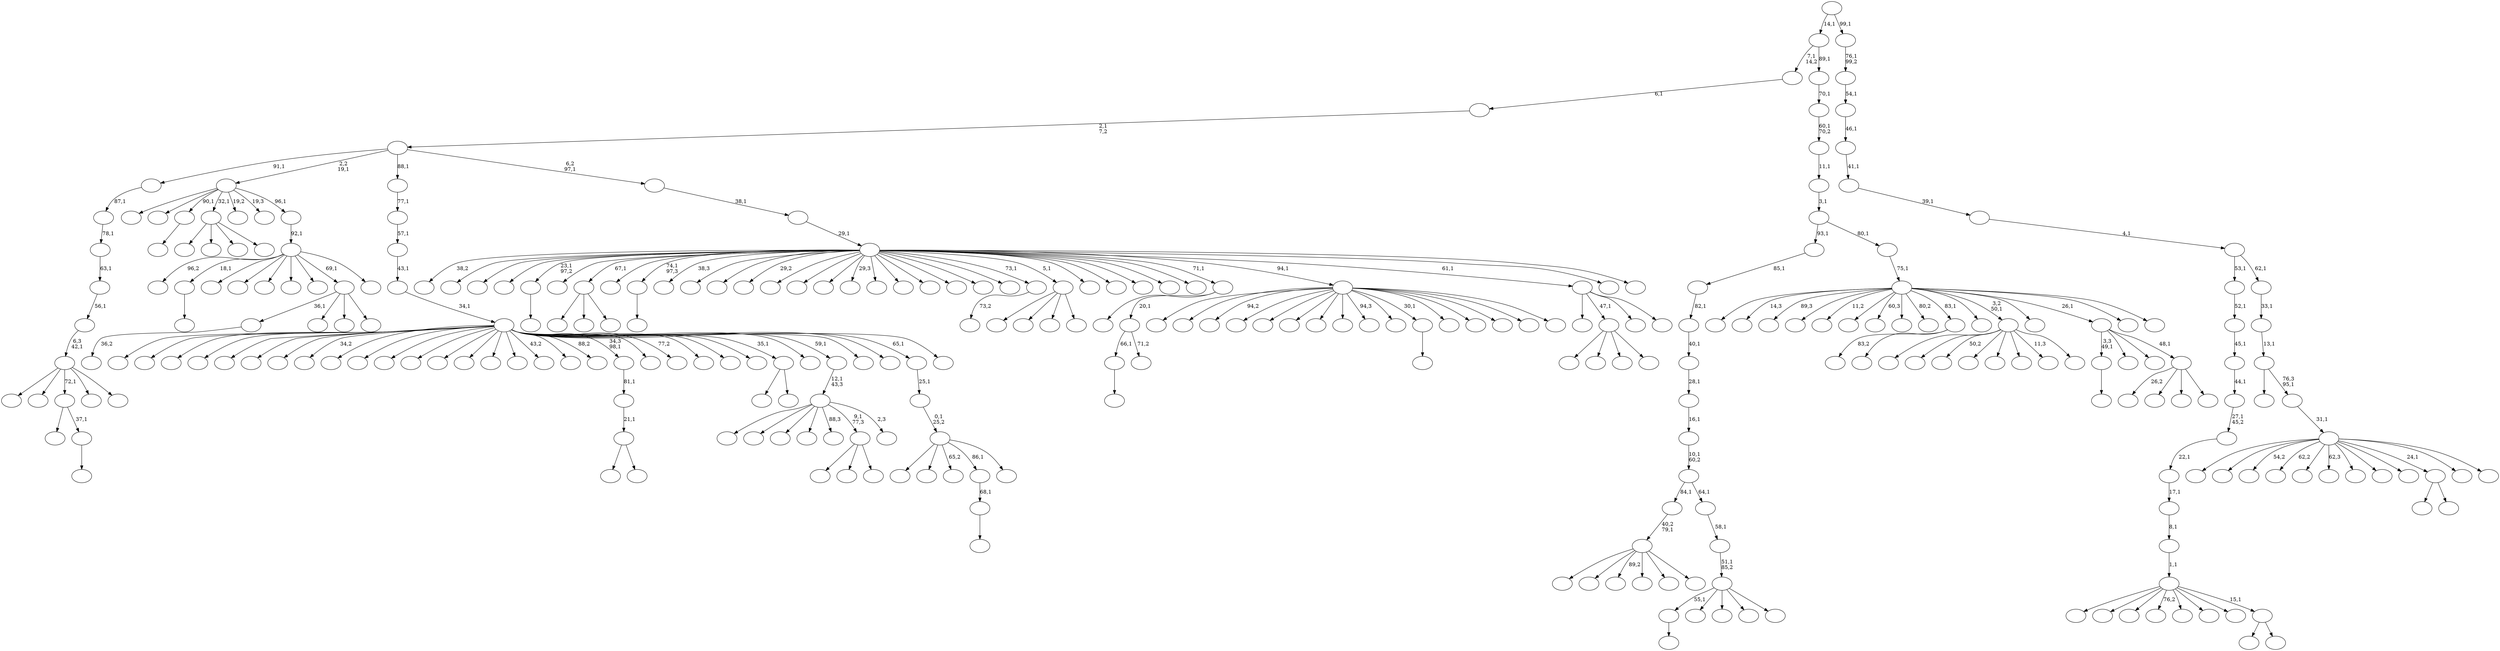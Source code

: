 digraph T {
	300 [label=""]
	299 [label=""]
	298 [label=""]
	297 [label=""]
	296 [label=""]
	295 [label=""]
	294 [label=""]
	293 [label=""]
	292 [label=""]
	291 [label=""]
	290 [label=""]
	289 [label=""]
	288 [label=""]
	287 [label=""]
	286 [label=""]
	285 [label=""]
	284 [label=""]
	283 [label=""]
	282 [label=""]
	281 [label=""]
	280 [label=""]
	279 [label=""]
	278 [label=""]
	277 [label=""]
	276 [label=""]
	275 [label=""]
	274 [label=""]
	273 [label=""]
	272 [label=""]
	271 [label=""]
	270 [label=""]
	269 [label=""]
	268 [label=""]
	267 [label=""]
	266 [label=""]
	265 [label=""]
	264 [label=""]
	263 [label=""]
	262 [label=""]
	261 [label=""]
	260 [label=""]
	259 [label=""]
	258 [label=""]
	257 [label=""]
	256 [label=""]
	255 [label=""]
	254 [label=""]
	253 [label=""]
	252 [label=""]
	251 [label=""]
	250 [label=""]
	249 [label=""]
	248 [label=""]
	247 [label=""]
	246 [label=""]
	245 [label=""]
	244 [label=""]
	243 [label=""]
	242 [label=""]
	241 [label=""]
	240 [label=""]
	239 [label=""]
	238 [label=""]
	237 [label=""]
	236 [label=""]
	235 [label=""]
	234 [label=""]
	233 [label=""]
	232 [label=""]
	231 [label=""]
	230 [label=""]
	229 [label=""]
	228 [label=""]
	227 [label=""]
	226 [label=""]
	225 [label=""]
	224 [label=""]
	223 [label=""]
	222 [label=""]
	221 [label=""]
	220 [label=""]
	219 [label=""]
	218 [label=""]
	217 [label=""]
	216 [label=""]
	215 [label=""]
	214 [label=""]
	213 [label=""]
	212 [label=""]
	211 [label=""]
	210 [label=""]
	209 [label=""]
	208 [label=""]
	207 [label=""]
	206 [label=""]
	205 [label=""]
	204 [label=""]
	203 [label=""]
	202 [label=""]
	201 [label=""]
	200 [label=""]
	199 [label=""]
	198 [label=""]
	197 [label=""]
	196 [label=""]
	195 [label=""]
	194 [label=""]
	193 [label=""]
	192 [label=""]
	191 [label=""]
	190 [label=""]
	189 [label=""]
	188 [label=""]
	187 [label=""]
	186 [label=""]
	185 [label=""]
	184 [label=""]
	183 [label=""]
	182 [label=""]
	181 [label=""]
	180 [label=""]
	179 [label=""]
	178 [label=""]
	177 [label=""]
	176 [label=""]
	175 [label=""]
	174 [label=""]
	173 [label=""]
	172 [label=""]
	171 [label=""]
	170 [label=""]
	169 [label=""]
	168 [label=""]
	167 [label=""]
	166 [label=""]
	165 [label=""]
	164 [label=""]
	163 [label=""]
	162 [label=""]
	161 [label=""]
	160 [label=""]
	159 [label=""]
	158 [label=""]
	157 [label=""]
	156 [label=""]
	155 [label=""]
	154 [label=""]
	153 [label=""]
	152 [label=""]
	151 [label=""]
	150 [label=""]
	149 [label=""]
	148 [label=""]
	147 [label=""]
	146 [label=""]
	145 [label=""]
	144 [label=""]
	143 [label=""]
	142 [label=""]
	141 [label=""]
	140 [label=""]
	139 [label=""]
	138 [label=""]
	137 [label=""]
	136 [label=""]
	135 [label=""]
	134 [label=""]
	133 [label=""]
	132 [label=""]
	131 [label=""]
	130 [label=""]
	129 [label=""]
	128 [label=""]
	127 [label=""]
	126 [label=""]
	125 [label=""]
	124 [label=""]
	123 [label=""]
	122 [label=""]
	121 [label=""]
	120 [label=""]
	119 [label=""]
	118 [label=""]
	117 [label=""]
	116 [label=""]
	115 [label=""]
	114 [label=""]
	113 [label=""]
	112 [label=""]
	111 [label=""]
	110 [label=""]
	109 [label=""]
	108 [label=""]
	107 [label=""]
	106 [label=""]
	105 [label=""]
	104 [label=""]
	103 [label=""]
	102 [label=""]
	101 [label=""]
	100 [label=""]
	99 [label=""]
	98 [label=""]
	97 [label=""]
	96 [label=""]
	95 [label=""]
	94 [label=""]
	93 [label=""]
	92 [label=""]
	91 [label=""]
	90 [label=""]
	89 [label=""]
	88 [label=""]
	87 [label=""]
	86 [label=""]
	85 [label=""]
	84 [label=""]
	83 [label=""]
	82 [label=""]
	81 [label=""]
	80 [label=""]
	79 [label=""]
	78 [label=""]
	77 [label=""]
	76 [label=""]
	75 [label=""]
	74 [label=""]
	73 [label=""]
	72 [label=""]
	71 [label=""]
	70 [label=""]
	69 [label=""]
	68 [label=""]
	67 [label=""]
	66 [label=""]
	65 [label=""]
	64 [label=""]
	63 [label=""]
	62 [label=""]
	61 [label=""]
	60 [label=""]
	59 [label=""]
	58 [label=""]
	57 [label=""]
	56 [label=""]
	55 [label=""]
	54 [label=""]
	53 [label=""]
	52 [label=""]
	51 [label=""]
	50 [label=""]
	49 [label=""]
	48 [label=""]
	47 [label=""]
	46 [label=""]
	45 [label=""]
	44 [label=""]
	43 [label=""]
	42 [label=""]
	41 [label=""]
	40 [label=""]
	39 [label=""]
	38 [label=""]
	37 [label=""]
	36 [label=""]
	35 [label=""]
	34 [label=""]
	33 [label=""]
	32 [label=""]
	31 [label=""]
	30 [label=""]
	29 [label=""]
	28 [label=""]
	27 [label=""]
	26 [label=""]
	25 [label=""]
	24 [label=""]
	23 [label=""]
	22 [label=""]
	21 [label=""]
	20 [label=""]
	19 [label=""]
	18 [label=""]
	17 [label=""]
	16 [label=""]
	15 [label=""]
	14 [label=""]
	13 [label=""]
	12 [label=""]
	11 [label=""]
	10 [label=""]
	9 [label=""]
	8 [label=""]
	7 [label=""]
	6 [label=""]
	5 [label=""]
	4 [label=""]
	3 [label=""]
	2 [label=""]
	1 [label=""]
	0 [label=""]
	279 -> 280 [label=""]
	272 -> 273 [label=""]
	270 -> 271 [label=""]
	266 -> 267 [label=""]
	255 -> 275 [label=""]
	255 -> 259 [label=""]
	255 -> 256 [label=""]
	241 -> 242 [label=""]
	231 -> 232 [label="36,2"]
	215 -> 216 [label=""]
	187 -> 188 [label=""]
	172 -> 173 [label=""]
	167 -> 168 [label="73,2"]
	165 -> 277 [label=""]
	165 -> 166 [label=""]
	164 -> 165 [label="21,1"]
	163 -> 164 [label="81,1"]
	159 -> 262 [label=""]
	159 -> 189 [label=""]
	159 -> 181 [label=""]
	159 -> 160 [label=""]
	156 -> 282 [label=""]
	156 -> 257 [label=""]
	156 -> 196 [label=""]
	156 -> 157 [label=""]
	145 -> 146 [label=""]
	144 -> 300 [label=""]
	144 -> 145 [label="37,1"]
	128 -> 187 [label="66,1"]
	128 -> 129 [label="71,2"]
	127 -> 158 [label=""]
	127 -> 128 [label="20,1"]
	121 -> 269 [label=""]
	121 -> 122 [label=""]
	117 -> 221 [label="83,2"]
	117 -> 118 [label=""]
	112 -> 297 [label=""]
	112 -> 249 [label=""]
	112 -> 219 [label="89,2"]
	112 -> 218 [label=""]
	112 -> 137 [label=""]
	112 -> 113 [label=""]
	111 -> 112 [label="40,2\n79,1"]
	109 -> 281 [label=""]
	109 -> 253 [label=""]
	109 -> 110 [label=""]
	107 -> 293 [label=""]
	107 -> 289 [label=""]
	107 -> 115 [label=""]
	107 -> 108 [label=""]
	103 -> 231 [label="36,1"]
	103 -> 211 [label=""]
	103 -> 161 [label=""]
	103 -> 104 [label=""]
	96 -> 223 [label=""]
	96 -> 200 [label=""]
	96 -> 144 [label="72,1"]
	96 -> 131 [label=""]
	96 -> 97 [label=""]
	95 -> 96 [label="6,3\n42,1"]
	94 -> 95 [label="56,1"]
	93 -> 94 [label="63,1"]
	92 -> 93 [label="78,1"]
	91 -> 92 [label="87,1"]
	89 -> 291 [label=""]
	89 -> 268 [label=""]
	89 -> 237 [label="50,2"]
	89 -> 233 [label=""]
	89 -> 212 [label=""]
	89 -> 175 [label=""]
	89 -> 119 [label="11,3"]
	89 -> 90 [label=""]
	87 -> 266 [label="55,1"]
	87 -> 224 [label=""]
	87 -> 185 [label=""]
	87 -> 150 [label=""]
	87 -> 88 [label=""]
	86 -> 87 [label="51,1\n85,2"]
	85 -> 86 [label="58,1"]
	84 -> 111 [label="84,1"]
	84 -> 85 [label="64,1"]
	83 -> 84 [label="10,1\n60,2"]
	82 -> 83 [label="16,1"]
	81 -> 82 [label="28,1"]
	80 -> 81 [label="40,1"]
	79 -> 80 [label="82,1"]
	78 -> 79 [label="85,1"]
	76 -> 263 [label=""]
	76 -> 236 [label=""]
	76 -> 204 [label=""]
	76 -> 141 [label=""]
	76 -> 116 [label="88,3"]
	76 -> 109 [label="9,1\n77,3"]
	76 -> 77 [label="2,3"]
	75 -> 76 [label="12,1\n43,3"]
	73 -> 74 [label=""]
	72 -> 73 [label="68,1"]
	69 -> 285 [label=""]
	69 -> 265 [label=""]
	69 -> 264 [label="94,2"]
	69 -> 261 [label=""]
	69 -> 251 [label=""]
	69 -> 248 [label=""]
	69 -> 246 [label=""]
	69 -> 243 [label=""]
	69 -> 227 [label="94,3"]
	69 -> 222 [label=""]
	69 -> 215 [label="30,1"]
	69 -> 190 [label=""]
	69 -> 136 [label=""]
	69 -> 120 [label=""]
	69 -> 101 [label=""]
	69 -> 70 [label=""]
	63 -> 274 [label="26,2"]
	63 -> 228 [label=""]
	63 -> 149 [label=""]
	63 -> 64 [label=""]
	62 -> 272 [label="3,3\n49,1"]
	62 -> 195 [label=""]
	62 -> 178 [label=""]
	62 -> 63 [label="48,1"]
	60 -> 278 [label="96,2"]
	60 -> 270 [label="18,1"]
	60 -> 214 [label=""]
	60 -> 209 [label=""]
	60 -> 183 [label=""]
	60 -> 152 [label=""]
	60 -> 134 [label=""]
	60 -> 103 [label="69,1"]
	60 -> 61 [label=""]
	59 -> 60 [label="92,1"]
	58 -> 199 [label=""]
	58 -> 197 [label=""]
	58 -> 172 [label="90,1"]
	58 -> 156 [label="32,1"]
	58 -> 148 [label="19,2"]
	58 -> 123 [label="19,3"]
	58 -> 59 [label="96,1"]
	56 -> 194 [label=""]
	56 -> 162 [label=""]
	56 -> 126 [label="65,2"]
	56 -> 72 [label="86,1"]
	56 -> 57 [label=""]
	55 -> 56 [label="0,1\n25,2"]
	54 -> 55 [label="25,1"]
	52 -> 205 [label=""]
	52 -> 53 [label=""]
	51 -> 283 [label=""]
	51 -> 252 [label=""]
	51 -> 229 [label=""]
	51 -> 213 [label="76,2"]
	51 -> 143 [label=""]
	51 -> 105 [label=""]
	51 -> 100 [label=""]
	51 -> 52 [label="15,1"]
	50 -> 51 [label="1,1"]
	49 -> 50 [label="8,1"]
	48 -> 49 [label="17,1"]
	47 -> 48 [label="22,1"]
	46 -> 47 [label="27,1\n45,2"]
	45 -> 46 [label="44,1"]
	44 -> 45 [label="45,1"]
	43 -> 44 [label="52,1"]
	41 -> 124 [label=""]
	41 -> 107 [label="47,1"]
	41 -> 106 [label=""]
	41 -> 42 [label=""]
	39 -> 299 [label=""]
	39 -> 298 [label=""]
	39 -> 296 [label=""]
	39 -> 295 [label=""]
	39 -> 294 [label=""]
	39 -> 290 [label=""]
	39 -> 286 [label=""]
	39 -> 245 [label="34,2"]
	39 -> 244 [label=""]
	39 -> 220 [label=""]
	39 -> 206 [label=""]
	39 -> 202 [label=""]
	39 -> 201 [label=""]
	39 -> 193 [label=""]
	39 -> 186 [label=""]
	39 -> 180 [label=""]
	39 -> 177 [label="43,2"]
	39 -> 176 [label=""]
	39 -> 170 [label="88,2"]
	39 -> 163 [label="34,3\n98,1"]
	39 -> 147 [label=""]
	39 -> 140 [label="77,2"]
	39 -> 133 [label=""]
	39 -> 132 [label=""]
	39 -> 130 [label=""]
	39 -> 121 [label="35,1"]
	39 -> 114 [label=""]
	39 -> 75 [label="59,1"]
	39 -> 71 [label=""]
	39 -> 68 [label=""]
	39 -> 54 [label="65,1"]
	39 -> 40 [label=""]
	38 -> 39 [label="34,1"]
	37 -> 38 [label="43,1"]
	36 -> 37 [label="57,1"]
	35 -> 36 [label="77,1"]
	32 -> 225 [label=""]
	32 -> 33 [label=""]
	29 -> 292 [label="38,2"]
	29 -> 288 [label=""]
	29 -> 287 [label=""]
	29 -> 284 [label=""]
	29 -> 279 [label="23,1\n97,2"]
	29 -> 276 [label=""]
	29 -> 255 [label="67,1"]
	29 -> 250 [label=""]
	29 -> 241 [label="74,1\n97,3"]
	29 -> 238 [label="38,3"]
	29 -> 235 [label=""]
	29 -> 230 [label=""]
	29 -> 217 [label="29,2"]
	29 -> 208 [label=""]
	29 -> 207 [label=""]
	29 -> 198 [label=""]
	29 -> 192 [label="29,3"]
	29 -> 184 [label=""]
	29 -> 182 [label=""]
	29 -> 179 [label=""]
	29 -> 174 [label=""]
	29 -> 171 [label=""]
	29 -> 169 [label=""]
	29 -> 167 [label="73,1"]
	29 -> 159 [label="5,1"]
	29 -> 154 [label=""]
	29 -> 153 [label=""]
	29 -> 142 [label=""]
	29 -> 139 [label=""]
	29 -> 138 [label=""]
	29 -> 127 [label="71,1"]
	29 -> 69 [label="94,1"]
	29 -> 41 [label="61,1"]
	29 -> 31 [label=""]
	29 -> 30 [label=""]
	28 -> 29 [label="29,1"]
	27 -> 28 [label="38,1"]
	26 -> 91 [label="91,1"]
	26 -> 58 [label="2,2\n19,1"]
	26 -> 35 [label="88,1"]
	26 -> 27 [label="6,2\n97,1"]
	25 -> 26 [label="2,1\n7,2"]
	24 -> 25 [label="6,1"]
	21 -> 258 [label=""]
	21 -> 254 [label="14,3"]
	21 -> 247 [label="89,3"]
	21 -> 239 [label=""]
	21 -> 234 [label="11,2"]
	21 -> 203 [label=""]
	21 -> 155 [label="60,3"]
	21 -> 135 [label=""]
	21 -> 125 [label="80,2"]
	21 -> 117 [label="83,1"]
	21 -> 98 [label=""]
	21 -> 89 [label="3,2\n50,1"]
	21 -> 65 [label=""]
	21 -> 62 [label="26,1"]
	21 -> 34 [label=""]
	21 -> 22 [label=""]
	20 -> 21 [label="75,1"]
	19 -> 78 [label="93,1"]
	19 -> 20 [label="80,1"]
	18 -> 19 [label="3,1"]
	17 -> 18 [label="11,1"]
	16 -> 17 [label="60,1\n70,2"]
	15 -> 16 [label="70,1"]
	14 -> 24 [label="7,1\n14,2"]
	14 -> 15 [label="89,1"]
	12 -> 260 [label=""]
	12 -> 240 [label=""]
	12 -> 226 [label="54,2"]
	12 -> 210 [label="62,2"]
	12 -> 191 [label=""]
	12 -> 151 [label="62,3"]
	12 -> 99 [label=""]
	12 -> 67 [label=""]
	12 -> 66 [label=""]
	12 -> 32 [label="24,1"]
	12 -> 23 [label=""]
	12 -> 13 [label=""]
	11 -> 12 [label="31,1"]
	10 -> 102 [label=""]
	10 -> 11 [label="76,3\n95,1"]
	9 -> 10 [label="13,1"]
	8 -> 9 [label="33,1"]
	7 -> 43 [label="53,1"]
	7 -> 8 [label="62,1"]
	6 -> 7 [label="4,1"]
	5 -> 6 [label="39,1"]
	4 -> 5 [label="41,1"]
	3 -> 4 [label="46,1"]
	2 -> 3 [label="54,1"]
	1 -> 2 [label="76,1\n99,2"]
	0 -> 14 [label="14,1"]
	0 -> 1 [label="99,1"]
}
